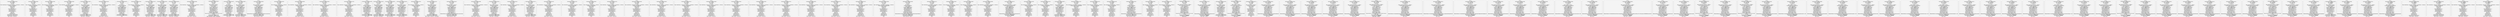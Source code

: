 digraph output {
  node[shape = Mrecord];
  # rankdir=LR;
  Node1 [label="{Pid: 872|VADNodeAddress: 0xfffffa800294c660|Start:       0x7ffe0000|End:       0x7ffeffff|Tag: Vadl|Flags: CommitCharge: 2251799813685247, NoChange: 1, PrivateMemory: 1, Protection: 1|Protection: PAGE_READONLY|VadType: VadNone|ControlArea:              0x0|Segment:              0x0|NumberOfSectionReferences: -1|NumberOfPfnReferences: -1|NumberOfMappedViews: -1|NumberOfUserReferences: -1|Control Flags: |FileObject:              0x0|FileNameWithDevice: |FirstPrototypePte: 0x65006c00690046|LastContiguousPte: 0x6f004e005c0073|Flags2: LongVad: 1, OneSecured: 1}"];
  Node2 [label="{Pid: 872|VADNodeAddress: 0xfffffa8004faad90|Start:        0x1ce0000|End:        0x1d5ffff|Tag: VadS|Flags: CommitCharge: 2, PrivateMemory: 1, Protection: 4|Protection: PAGE_READWRITE|VadType: VadNone|ControlArea:              0x0|Segment:              0x0|NumberOfSectionReferences: -1|NumberOfPfnReferences: -1|NumberOfMappedViews: -1|NumberOfUserReferences: -1|Control Flags: |FileObject:              0x0|FileNameWithDevice: |FirstPrototypePte:              0x0|LastContiguousPte:              0x0|Flags2: }"];
  Node3 [label="{Pid: 872|VADNodeAddress: 0xfffffa8001b6c900|Start:         0x350000|End:         0x44ffff|Tag: VadS|Flags: CommitCharge: 256, PrivateMemory: 1, Protection: 4|Protection: PAGE_READWRITE|VadType: VadNone|ControlArea:              0x0|Segment:              0x0|NumberOfSectionReferences: -1|NumberOfPfnReferences: -1|NumberOfMappedViews: -1|NumberOfUserReferences: -1|Control Flags: |FileObject:              0x0|FileNameWithDevice: |FirstPrototypePte:              0x0|LastContiguousPte:              0x0|Flags2: }"];
  Node4 [label="{Pid: 872|VADNodeAddress: 0xfffffa80029495b0|Start:         0x150000|End:         0x150fff|Tag: VadS|Flags: CommitCharge: 1, MemCommit: 1, PrivateMemory: 1, Protection: 4|Protection: PAGE_READWRITE|VadType: VadNone|ControlArea:              0x0|Segment:              0x0|NumberOfSectionReferences: -1|NumberOfPfnReferences: -1|NumberOfMappedViews: -1|NumberOfUserReferences: -1|Control Flags: |FileObject:              0x0|FileNameWithDevice: |FirstPrototypePte:              0x0|LastContiguousPte:              0x0|Flags2: }"];
  Node5 [label="{Pid: 872|VADNodeAddress: 0xfffffa80041b56c0|Start:         0x130000|End:         0x133fff|Tag: Vad |Flags: NoChange: 1, Protection: 1|Protection: PAGE_READONLY|VadType: VadNone|ControlArea: 0xfffffa8004ce1250|Segment: 0xfffff8a00107b220|NumberOfSectionReferences: 1|NumberOfPfnReferences: 0|NumberOfMappedViews: 6|NumberOfUserReferences: 7|Control Flags: Commit: 1|FileObject:              0x0|FileNameWithDevice: |FirstPrototypePte: 0xfffff8a00107b268|LastContiguousPte: 0xfffff8a00107b280|Flags2: Inherit: 1, SecNoChange: 1}"];
  Node6 [label="{Pid: 872|VADNodeAddress: 0xfffffa800294a460|Start:          0x20000|End:          0x20fff|Tag: Vadm|Flags: CommitCharge: 1, MemCommit: 1, NoChange: 1, PrivateMemory: 1, Protection: 4|Protection: PAGE_READWRITE|VadType: VadNone|ControlArea:              0x0|Segment:              0x0|NumberOfSectionReferences: -1|NumberOfPfnReferences: -1|NumberOfMappedViews: -1|NumberOfUserReferences: -1|Control Flags: |FileObject:              0x0|FileNameWithDevice: |FirstPrototypePte:              0x0|LastContiguousPte:              0x0|Flags2: LongVad: 1, OneSecured: 1}"];
  Node7 [label="{Pid: 872|VADNodeAddress: 0xfffffa8004eee490|Start:          0x10000|End:          0x1ffff|Tag: Vad |Flags: Protection: 4|Protection: PAGE_READWRITE|VadType: VadNone|ControlArea: 0xfffffa800294c7b0|Segment: 0xfffff8a0023d2bd0|NumberOfSectionReferences: 1|NumberOfPfnReferences: 0|NumberOfMappedViews: 2|NumberOfUserReferences: 3|Control Flags: Commit: 1|FileObject:              0x0|FileNameWithDevice: |FirstPrototypePte: 0xfffff8a0023d2c18|LastContiguousPte: 0xfffff8a0023d2c90|Flags2: }"];
  Node8 [label="{Pid: 872|VADNodeAddress: 0xfffffa8004c45560|Start:          0x30000|End:         0x12ffff|Tag: VadS|Flags: CommitCharge: 15, PrivateMemory: 1, Protection: 4|Protection: PAGE_READWRITE|VadType: VadNone|ControlArea:              0x0|Segment:              0x0|NumberOfSectionReferences: -1|NumberOfPfnReferences: -1|NumberOfMappedViews: -1|NumberOfUserReferences: -1|Control Flags: |FileObject:              0x0|FileNameWithDevice: |FirstPrototypePte:              0x0|LastContiguousPte:              0x0|Flags2: }"];
  Node9 [label="{Pid: 872|VADNodeAddress: 0xfffffa8001bca7b0|Start:         0x140000|End:         0x142fff|Tag: Vad |Flags: NoChange: 1, Protection: 1|Protection: PAGE_READONLY|VadType: VadNone|ControlArea: 0xfffffa8004daaa30|Segment: 0xfffff8a0012f0840|NumberOfSectionReferences: 1|NumberOfPfnReferences: 0|NumberOfMappedViews: 1|NumberOfUserReferences: 2|Control Flags: Commit: 1|FileObject:              0x0|FileNameWithDevice: |FirstPrototypePte: 0xfffff8a0012f0888|LastContiguousPte: 0xfffff8a0012f0898|Flags2: Inherit: 1, SecNoChange: 1}"];
  Node10 [label="{Pid: 872|VADNodeAddress: 0xfffffa80043f40e0|Start:         0x220000|End:         0x221fff|Tag: Vad |Flags: NoChange: 1, Protection: 4|Protection: PAGE_READWRITE|VadType: VadNone|ControlArea: 0xfffffa800418bcb0|Segment: 0xfffff8a0002c8820|NumberOfSectionReferences: 1|NumberOfPfnReferences: 0|NumberOfMappedViews: 36|NumberOfUserReferences: 37|Control Flags: Commit: 1|FileObject:              0x0|FileNameWithDevice: |FirstPrototypePte: 0xfffff8a0002c8868|LastContiguousPte: 0xfffff8a0002c8870|Flags2: Inherit: 1, SecNoChange: 1}"];
  Node11 [label="{Pid: 872|VADNodeAddress: 0xfffffa80045609b0|Start:         0x1f0000|End:         0x1f1fff|Tag: Vad |Flags: NoChange: 1, Protection: 1|Protection: PAGE_READONLY|VadType: VadNone|ControlArea: 0xfffffa800432f9a0|Segment: 0xfffff8a000c1a870|NumberOfSectionReferences: 1|NumberOfPfnReferences: 0|NumberOfMappedViews: 7|NumberOfUserReferences: 8|Control Flags: Commit: 1|FileObject:              0x0|FileNameWithDevice: |FirstPrototypePte: 0xfffff8a000c1a8b8|LastContiguousPte: 0xfffff8a000c1a8c0|Flags2: Inherit: 1, SecNoChange: 1}"];
  Node12 [label="{Pid: 872|VADNodeAddress: 0xfffffa8002939a90|Start:         0x1d0000|End:         0x1d0fff|Tag: Vadm|Flags: CommitCharge: 1, MemCommit: 1, NoChange: 1, PrivateMemory: 1, Protection: 4|Protection: PAGE_READWRITE|VadType: VadNone|ControlArea:              0x0|Segment:              0x0|NumberOfSectionReferences: -1|NumberOfPfnReferences: -1|NumberOfMappedViews: -1|NumberOfUserReferences: -1|Control Flags: |FileObject:              0x0|FileNameWithDevice: |FirstPrototypePte:              0x0|LastContiguousPte:              0x0|Flags2: LongVad: 1, OneSecured: 1}"];
  Node13 [label="{Pid: 872|VADNodeAddress: 0xfffffa800294aa40|Start:         0x160000|End:         0x1c6fff|Tag: Vad |Flags: NoChange: 1, Protection: 1|Protection: PAGE_READONLY|VadType: VadNone|ControlArea: 0xfffffa80029c73d0|Segment: 0xfffff8a00936e150|NumberOfSectionReferences: 1|NumberOfPfnReferences: 103|NumberOfMappedViews: 40|NumberOfUserReferences: 41|Control Flags: File: 1, WasPurged: 1|FileObject: 0xfffffa8004189d60|FileNameWithDevice: \Device\HarddiskVolume2\Windows\System32\locale.nls|FirstPrototypePte: 0xfffff8a0007c4920|LastContiguousPte: 0xfffff8a0007c4c50|Flags2: CopyOnWrite: 1, Inherit: 1, SecNoChange: 1}"];
  Node14 [label="{Pid: 872|VADNodeAddress: 0xfffffa8004560a40|Start:         0x1e0000|End:         0x1e0fff|Tag: Vad |Flags: Protection: 4|Protection: PAGE_READWRITE|VadType: VadNone|ControlArea: 0xfffffa8004cfa2a0|Segment: 0xfffff8a00115a860|NumberOfSectionReferences: 1|NumberOfPfnReferences: 0|NumberOfMappedViews: 13|NumberOfUserReferences: 14|Control Flags: Commit: 1|FileObject:              0x0|FileNameWithDevice: |FirstPrototypePte: 0xfffff8a00115a8a8|LastContiguousPte: 0xfffff8a00115a8a8|Flags2: Inherit: 1}"];
  Node15 [label="{Pid: 872|VADNodeAddress: 0xfffffa8004efab60|Start:         0x210000|End:         0x216fff|Tag: Vad |Flags: NoChange: 1, Protection: 1|Protection: PAGE_READONLY|VadType: VadNone|ControlArea: 0xfffffa80029c7f40|Segment: 0xfffff8a00041e820|NumberOfSectionReferences: 1|NumberOfPfnReferences: 0|NumberOfMappedViews: 36|NumberOfUserReferences: 37|Control Flags: Commit: 1|FileObject:              0x0|FileNameWithDevice: |FirstPrototypePte: 0xfffff8a00041e868|LastContiguousPte: 0xfffff8a00041e898|Flags2: Inherit: 1, SecNoChange: 1}"];
  Node16 [label="{Pid: 872|VADNodeAddress: 0xfffffa8004b3f280|Start:         0x200000|End:         0x209fff|Tag: Vad |Flags: CommitCharge: 10, Protection: 5|Protection: PAGE_WRITECOPY|VadType: VadNone|ControlArea: 0xfffffa8004fbd2c0|Segment: 0xfffff8a001996e70|NumberOfSectionReferences: 0|NumberOfPfnReferences: 10|NumberOfMappedViews: 9|NumberOfUserReferences: 9|Control Flags: File: 1|FileObject: 0xfffffa8004fbc3f0|FileNameWithDevice: \Device\HarddiskVolume2\Windows\System32\en-US\crypt32.dll.mui|FirstPrototypePte: 0xfffff8a001a5b9a0|LastContiguousPte: 0xfffff8a001a5b9e8|Flags2: CopyOnWrite: 1, Inherit: 1}"];
  Node17 [label="{Pid: 872|VADNodeAddress: 0xfffffa80029352f0|Start:         0x260000|End:         0x26ffff|Tag: VadS|Flags: CommitCharge: 16, PrivateMemory: 1, Protection: 4|Protection: PAGE_READWRITE|VadType: VadNone|ControlArea:              0x0|Segment:              0x0|NumberOfSectionReferences: -1|NumberOfPfnReferences: -1|NumberOfMappedViews: -1|NumberOfUserReferences: -1|Control Flags: |FileObject:              0x0|FileNameWithDevice: |FirstPrototypePte:              0x0|LastContiguousPte:              0x0|Flags2: }"];
  Node18 [label="{Pid: 872|VADNodeAddress: 0xfffffa8004efb330|Start:         0x240000|End:         0x240fff|Tag: Vadm|Flags: CommitCharge: 1, MemCommit: 1, NoChange: 1, PrivateMemory: 1, Protection: 4|Protection: PAGE_READWRITE|VadType: VadNone|ControlArea:              0x0|Segment:              0x0|NumberOfSectionReferences: -1|NumberOfPfnReferences: -1|NumberOfMappedViews: -1|NumberOfUserReferences: -1|Control Flags: |FileObject:              0x0|FileNameWithDevice: |FirstPrototypePte:              0x0|LastContiguousPte:              0x0|Flags2: LongVad: 1, OneSecured: 1}"];
  Node19 [label="{Pid: 872|VADNodeAddress: 0xfffffa8002948f70|Start:         0x230000|End:         0x237fff|Tag: Vadm|Flags: CommitCharge: 8, MemCommit: 1, NoChange: 1, PrivateMemory: 1, Protection: 4|Protection: PAGE_READWRITE|VadType: VadNone|ControlArea:              0x0|Segment:              0x0|NumberOfSectionReferences: -1|NumberOfPfnReferences: -1|NumberOfMappedViews: -1|NumberOfUserReferences: -1|Control Flags: |FileObject:              0x0|FileNameWithDevice: |FirstPrototypePte:              0x0|LastContiguousPte:              0x0|Flags2: LongVad: 1, OneSecured: 1}"];
  Node20 [label="{Pid: 872|VADNodeAddress: 0xfffffa8004219250|Start:         0x250000|End:         0x257fff|Tag: Vadm|Flags: CommitCharge: 8, MemCommit: 1, NoChange: 1, PrivateMemory: 1, Protection: 4|Protection: PAGE_READWRITE|VadType: VadNone|ControlArea:              0x0|Segment:              0x0|NumberOfSectionReferences: -1|NumberOfPfnReferences: -1|NumberOfMappedViews: -1|NumberOfUserReferences: -1|Control Flags: |FileObject:              0x0|FileNameWithDevice: |FirstPrototypePte:              0x0|LastContiguousPte:              0x0|Flags2: LongVad: 1, OneSecured: 1}"];
  Node21 [label="{Pid: 872|VADNodeAddress: 0xfffffa800505a0f0|Start:         0x270000|End:         0x34efff|Tag: Vad |Flags: Protection: 1|Protection: PAGE_READONLY|VadType: VadNone|ControlArea: 0xfffffa80048c9800|Segment: 0xfffff8a000f4d8c0|NumberOfSectionReferences: 1|NumberOfPfnReferences: 0|NumberOfMappedViews: 11|NumberOfUserReferences: 12|Control Flags: Commit: 1|FileObject:              0x0|FileNameWithDevice: |FirstPrototypePte: 0xfffff8a000f4d908|LastContiguousPte: 0xfffff8a000f4dff8|Flags2: Inherit: 1}"];
  Node22 [label="{Pid: 872|VADNodeAddress: 0xfffffa8001ba6510|Start:        0x1ca0000|End:        0x1ca0fff|Tag: Vad |Flags: NoChange: 1, Protection: 1|Protection: PAGE_READONLY|VadType: VadNone|ControlArea: 0xfffffa80043ff910|Segment: 0xfffff8a0026eafb0|NumberOfSectionReferences: 1|NumberOfPfnReferences: 0|NumberOfMappedViews: 1|NumberOfUserReferences: 2|Control Flags: Commit: 1|FileObject:              0x0|FileNameWithDevice: |FirstPrototypePte: 0xfffff8a0026eaff8|LastContiguousPte: 0xfffff8a0026eaff8|Flags2: Inherit: 1, SecNoChange: 1}"];
  Node23 [label="{Pid: 872|VADNodeAddress: 0xfffffa8004efba20|Start:         0x870000|End:        0x1c6ffff|Tag: Vad |Flags: NoChange: 1, Protection: 1|Protection: PAGE_READONLY|VadType: VadNone|ControlArea: 0xfffffa80043e1310|Segment: 0xfffff8a000ad2000|NumberOfSectionReferences: 1|NumberOfPfnReferences: 0|NumberOfMappedViews: 16|NumberOfUserReferences: 17|Control Flags: Reserve: 1|FileObject:              0x0|FileNameWithDevice: |FirstPrototypePte: 0xfffff8a000ad2048|LastContiguousPte: 0xfffff8a000adc040|Flags2: SecNoChange: 1}"];
  Node24 [label="{Pid: 872|VADNodeAddress: 0xfffffa800292a660|Start:         0x550000|End:         0x6d7fff|Tag: Vad |Flags: NoChange: 1, Protection: 1|Protection: PAGE_READONLY|VadType: VadNone|ControlArea: 0xfffffa80043ea850|Segment: 0xfffff8a0093e9010|NumberOfSectionReferences: 1|NumberOfPfnReferences: 0|NumberOfMappedViews: 16|NumberOfUserReferences: 17|Control Flags: Reserve: 1|FileObject:              0x0|FileNameWithDevice: |FirstPrototypePte: 0xfffff8a0093e9058|LastContiguousPte: 0xfffff8a0093e9c90|Flags2: SecNoChange: 1}"];
  Node25 [label="{Pid: 872|VADNodeAddress: 0xfffffa8001bad1e0|Start:         0x450000|End:         0x54ffff|Tag: VadS|Flags: CommitCharge: 17, PrivateMemory: 1, Protection: 4|Protection: PAGE_READWRITE|VadType: VadNone|ControlArea:              0x0|Segment:              0x0|NumberOfSectionReferences: -1|NumberOfPfnReferences: -1|NumberOfMappedViews: -1|NumberOfUserReferences: -1|Control Flags: |FileObject:              0x0|FileNameWithDevice: |FirstPrototypePte:              0x0|LastContiguousPte:              0x0|Flags2: }"];
  Node26 [label="{Pid: 872|VADNodeAddress: 0xfffffa8004ce2b10|Start:         0x6e0000|End:         0x860fff|Tag: Vadm|Flags: NoChange: 1, Protection: 1|Protection: PAGE_READONLY|VadType: VadNone|ControlArea: 0xfffffa80044047c0|Segment: 0xfffff8a0093e8010|NumberOfSectionReferences: 1|NumberOfPfnReferences: 0|NumberOfMappedViews: 16|NumberOfUserReferences: 17|Control Flags: Commit: 1|FileObject:              0x0|FileNameWithDevice: |FirstPrototypePte: 0xfffff8a0093e8058|LastContiguousPte: 0xfffff8a0093e8c58|Flags2: LongVad: 1, OneSecured: 1, SecNoChange: 1}"];
  Node27 [label="{Pid: 872|VADNodeAddress: 0xfffffa8004e35870|Start:        0x1c80000|End:        0x1c84fff|Tag: Vad |Flags: CommitCharge: 5, Protection: 5|Protection: PAGE_WRITECOPY|VadType: VadNone|ControlArea: 0xfffffa80029c80d0|Segment: 0xfffff8a000ac2510|NumberOfSectionReferences: 0|NumberOfPfnReferences: 5|NumberOfMappedViews: 8|NumberOfUserReferences: 8|Control Flags: File: 1|FileObject: 0xfffffa8004496a10|FileNameWithDevice: \Device\HarddiskVolume2\Windows\System32\en-US\user32.dll.mui|FirstPrototypePte: 0xfffff8a0003ff830|LastContiguousPte: 0xfffff8a0003ff850|Flags2: CopyOnWrite: 1, Inherit: 1}"];
  Node28 [label="{Pid: 872|VADNodeAddress: 0xfffffa8004efadf0|Start:        0x1c70000|End:        0x1c77fff|Tag: Vadm|Flags: CommitCharge: 8, MemCommit: 1, NoChange: 1, PrivateMemory: 1, Protection: 4|Protection: PAGE_READWRITE|VadType: VadNone|ControlArea:              0x0|Segment:              0x0|NumberOfSectionReferences: -1|NumberOfPfnReferences: -1|NumberOfMappedViews: -1|NumberOfUserReferences: -1|Control Flags: |FileObject:              0x0|FileNameWithDevice: |FirstPrototypePte:              0x0|LastContiguousPte:              0x0|Flags2: LongVad: 1, OneSecured: 1}"];
  Node29 [label="{Pid: 872|VADNodeAddress: 0xfffffa8004c634a0|Start:        0x1c90000|End:        0x1c90fff|Tag: Vad |Flags: NoChange: 1, Protection: 1|Protection: PAGE_READONLY|VadType: VadNone|ControlArea: 0xfffffa8004b29420|Segment: 0xfffff8a0026c6820|NumberOfSectionReferences: 1|NumberOfPfnReferences: 0|NumberOfMappedViews: 1|NumberOfUserReferences: 2|Control Flags: Commit: 1|FileObject:              0x0|FileNameWithDevice: |FirstPrototypePte: 0xfffff8a0026c6868|LastContiguousPte: 0xfffff8a0026c6868|Flags2: Inherit: 1, SecNoChange: 1}"];
  Node30 [label="{Pid: 872|VADNodeAddress: 0xfffffa800294c430|Start:        0x1cc0000|End:        0x1cc0fff|Tag: Vadm|Flags: CommitCharge: 1, MemCommit: 1, NoChange: 1, PrivateMemory: 1, Protection: 4|Protection: PAGE_READWRITE|VadType: VadNone|ControlArea:              0x0|Segment:              0x0|NumberOfSectionReferences: -1|NumberOfPfnReferences: -1|NumberOfMappedViews: -1|NumberOfUserReferences: -1|Control Flags: |FileObject:              0x0|FileNameWithDevice: |FirstPrototypePte:              0x0|LastContiguousPte:              0x0|Flags2: LongVad: 1, OneSecured: 1}"];
  Node31 [label="{Pid: 872|VADNodeAddress: 0xfffffa800487cee0|Start:        0x1cb0000|End:        0x1cb0fff|Tag: Vad |Flags: NoChange: 1, Protection: 1|Protection: PAGE_READONLY|VadType: VadNone|ControlArea: 0xfffffa8004e28df0|Segment: 0xfffff8a001e26910|NumberOfSectionReferences: 1|NumberOfPfnReferences: 0|NumberOfMappedViews: 1|NumberOfUserReferences: 2|Control Flags: Commit: 1|FileObject:              0x0|FileNameWithDevice: |FirstPrototypePte: 0xfffff8a001e26958|LastContiguousPte: 0xfffff8a001e26958|Flags2: Inherit: 1, SecNoChange: 1}"];
  Node32 [label="{Pid: 872|VADNodeAddress: 0xfffffa800294c4d0|Start:        0x1cd0000|End:        0x1cdbfff|Tag: Vadm|Flags: CommitCharge: 12, MemCommit: 1, NoChange: 1, PrivateMemory: 1, Protection: 4|Protection: PAGE_READWRITE|VadType: VadNone|ControlArea:              0x0|Segment:              0x0|NumberOfSectionReferences: -1|NumberOfPfnReferences: -1|NumberOfMappedViews: -1|NumberOfUserReferences: -1|Control Flags: |FileObject:              0x0|FileNameWithDevice: |FirstPrototypePte:              0x0|LastContiguousPte:              0x0|Flags2: LongVad: 1, OneSecured: 1}"];
  Node33 [label="{Pid: 872|VADNodeAddress: 0xfffffa8004a7ccb0|Start:        0x27f0000|End:        0x2994fff|Tag: VadS|Flags: CommitCharge: 421, MemCommit: 1, PrivateMemory: 1, Protection: 4|Protection: PAGE_READWRITE|VadType: VadNone|ControlArea:              0x0|Segment:              0x0|NumberOfSectionReferences: -1|NumberOfPfnReferences: -1|NumberOfMappedViews: -1|NumberOfUserReferences: -1|Control Flags: |FileObject:              0x0|FileNameWithDevice: |FirstPrototypePte:              0x0|LastContiguousPte:              0x0|Flags2: }"];
  Node34 [label="{Pid: 872|VADNodeAddress: 0xfffffa8004639ec0|Start:        0x1e40000|End:        0x1ebffff|Tag: VadS|Flags: CommitCharge: 27, PrivateMemory: 1, Protection: 4|Protection: PAGE_READWRITE|VadType: VadNone|ControlArea:              0x0|Segment:              0x0|NumberOfSectionReferences: -1|NumberOfPfnReferences: -1|NumberOfMappedViews: -1|NumberOfUserReferences: -1|Control Flags: |FileObject:              0x0|FileNameWithDevice: |FirstPrototypePte:              0x0|LastContiguousPte:              0x0|Flags2: }"];
  Node35 [label="{Pid: 872|VADNodeAddress: 0xfffffa8004531cb0|Start:        0x1dc0000|End:        0x1dc0fff|Tag: Vadm|Flags: CommitCharge: 1, MemCommit: 1, NoChange: 1, PrivateMemory: 1, Protection: 4|Protection: PAGE_READWRITE|VadType: VadNone|ControlArea:              0x0|Segment:              0x0|NumberOfSectionReferences: -1|NumberOfPfnReferences: -1|NumberOfMappedViews: -1|NumberOfUserReferences: -1|Control Flags: |FileObject:              0x0|FileNameWithDevice: |FirstPrototypePte:              0x0|LastContiguousPte:              0x0|Flags2: LongVad: 1, OneSecured: 1}"];
  Node36 [label="{Pid: 872|VADNodeAddress: 0xfffffa8002948a20|Start:        0x1d90000|End:        0x1d9bfff|Tag: Vadm|Flags: CommitCharge: 12, MemCommit: 1, NoChange: 1, PrivateMemory: 1, Protection: 4|Protection: PAGE_READWRITE|VadType: VadNone|ControlArea:              0x0|Segment:              0x0|NumberOfSectionReferences: -1|NumberOfPfnReferences: -1|NumberOfMappedViews: -1|NumberOfUserReferences: -1|Control Flags: |FileObject:              0x0|FileNameWithDevice: |FirstPrototypePte:              0x0|LastContiguousPte:              0x0|Flags2: LongVad: 1, OneSecured: 1}"];
  Node37 [label="{Pid: 872|VADNodeAddress: 0xfffffa80029488e0|Start:        0x1d70000|End:        0x1d70fff|Tag: Vadm|Flags: CommitCharge: 1, MemCommit: 1, NoChange: 1, PrivateMemory: 1, Protection: 4|Protection: PAGE_READWRITE|VadType: VadNone|ControlArea:              0x0|Segment:              0x0|NumberOfSectionReferences: -1|NumberOfPfnReferences: -1|NumberOfMappedViews: -1|NumberOfUserReferences: -1|Control Flags: |FileObject:              0x0|FileNameWithDevice: |FirstPrototypePte:              0x0|LastContiguousPte:              0x0|Flags2: LongVad: 1, OneSecured: 1}"];
  Node38 [label="{Pid: 872|VADNodeAddress: 0xfffffa800294c010|Start:        0x1d60000|End:        0x1d6bfff|Tag: Vadm|Flags: CommitCharge: 12, MemCommit: 1, NoChange: 1, PrivateMemory: 1, Protection: 4|Protection: PAGE_READWRITE|VadType: VadNone|ControlArea:              0x0|Segment:              0x0|NumberOfSectionReferences: -1|NumberOfPfnReferences: -1|NumberOfMappedViews: -1|NumberOfUserReferences: -1|Control Flags: |FileObject:              0x0|FileNameWithDevice: |FirstPrototypePte:              0x0|LastContiguousPte:              0x0|Flags2: LongVad: 1, OneSecured: 1}"];
  Node39 [label="{Pid: 872|VADNodeAddress: 0xfffffa8002948980|Start:        0x1d80000|End:        0x1d8bfff|Tag: Vadm|Flags: CommitCharge: 12, MemCommit: 1, NoChange: 1, PrivateMemory: 1, Protection: 4|Protection: PAGE_READWRITE|VadType: VadNone|ControlArea:              0x0|Segment:              0x0|NumberOfSectionReferences: -1|NumberOfPfnReferences: -1|NumberOfMappedViews: -1|NumberOfUserReferences: -1|Control Flags: |FileObject:              0x0|FileNameWithDevice: |FirstPrototypePte:              0x0|LastContiguousPte:              0x0|Flags2: LongVad: 1, OneSecured: 1}"];
  Node40 [label="{Pid: 872|VADNodeAddress: 0xfffffa8002948ac0|Start:        0x1da0000|End:        0x1dabfff|Tag: Vadm|Flags: CommitCharge: 12, MemCommit: 1, NoChange: 1, PrivateMemory: 1, Protection: 4|Protection: PAGE_READWRITE|VadType: VadNone|ControlArea:              0x0|Segment:              0x0|NumberOfSectionReferences: -1|NumberOfPfnReferences: -1|NumberOfMappedViews: -1|NumberOfUserReferences: -1|Control Flags: |FileObject:              0x0|FileNameWithDevice: |FirstPrototypePte:              0x0|LastContiguousPte:              0x0|Flags2: LongVad: 1, OneSecured: 1}"];
  Node41 [label="{Pid: 872|VADNodeAddress: 0xfffffa800294c0f0|Start:        0x1db0000|End:        0x1dbbfff|Tag: Vadm|Flags: CommitCharge: 12, MemCommit: 1, NoChange: 1, PrivateMemory: 1, Protection: 4|Protection: PAGE_READWRITE|VadType: VadNone|ControlArea:              0x0|Segment:              0x0|NumberOfSectionReferences: -1|NumberOfPfnReferences: -1|NumberOfMappedViews: -1|NumberOfUserReferences: -1|Control Flags: |FileObject:              0x0|FileNameWithDevice: |FirstPrototypePte:              0x0|LastContiguousPte:              0x0|Flags2: LongVad: 1, OneSecured: 1}"];
  Node42 [label="{Pid: 872|VADNodeAddress: 0xfffffa800281eb10|Start:        0x1de0000|End:        0x1de9fff|Tag: Vadm|Flags: CommitCharge: 10, MemCommit: 1, NoChange: 1, PrivateMemory: 1, Protection: 4|Protection: PAGE_READWRITE|VadType: VadNone|ControlArea:              0x0|Segment:              0x0|NumberOfSectionReferences: -1|NumberOfPfnReferences: -1|NumberOfMappedViews: -1|NumberOfUserReferences: -1|Control Flags: |FileObject:              0x0|FileNameWithDevice: |FirstPrototypePte:              0x0|LastContiguousPte:              0x0|Flags2: LongVad: 1, OneSecured: 1}"];
  Node43 [label="{Pid: 872|VADNodeAddress: 0xfffffa8004df57f0|Start:        0x1dd0000|End:        0x1ddbfff|Tag: Vadm|Flags: CommitCharge: 12, MemCommit: 1, NoChange: 1, PrivateMemory: 1, Protection: 4|Protection: PAGE_READWRITE|VadType: VadNone|ControlArea:              0x0|Segment:              0x0|NumberOfSectionReferences: -1|NumberOfPfnReferences: -1|NumberOfMappedViews: -1|NumberOfUserReferences: -1|Control Flags: |FileObject:              0x0|FileNameWithDevice: |FirstPrototypePte:              0x0|LastContiguousPte:              0x0|Flags2: LongVad: 1, OneSecured: 1}"];
  Node44 [label="{Pid: 872|VADNodeAddress: 0xfffffa8004d42740|Start:        0x1e10000|End:        0x1e10fff|Tag: Vadm|Flags: CommitCharge: 1, MemCommit: 1, NoChange: 1, PrivateMemory: 1, Protection: 4|Protection: PAGE_READWRITE|VadType: VadNone|ControlArea:              0x0|Segment:              0x0|NumberOfSectionReferences: -1|NumberOfPfnReferences: -1|NumberOfMappedViews: -1|NumberOfUserReferences: -1|Control Flags: |FileObject:              0x0|FileNameWithDevice: |FirstPrototypePte:              0x0|LastContiguousPte:              0x0|Flags2: LongVad: 1, OneSecured: 1}"];
  Node45 [label="{Pid: 872|VADNodeAddress: 0xfffffa80042457f0|Start:        0x1df0000|End:        0x1dfbfff|Tag: Vadm|Flags: CommitCharge: 12, MemCommit: 1, NoChange: 1, PrivateMemory: 1, Protection: 4|Protection: PAGE_READWRITE|VadType: VadNone|ControlArea:              0x0|Segment:              0x0|NumberOfSectionReferences: -1|NumberOfPfnReferences: -1|NumberOfMappedViews: -1|NumberOfUserReferences: -1|Control Flags: |FileObject:              0x0|FileNameWithDevice: |FirstPrototypePte:              0x0|LastContiguousPte:              0x0|Flags2: LongVad: 1, OneSecured: 1}"];
  Node46 [label="{Pid: 872|VADNodeAddress: 0xfffffa80027f8df0|Start:        0x1e20000|End:        0x1e30fff|Tag: VadS|Flags: CommitCharge: 17, MemCommit: 1, PrivateMemory: 1, Protection: 6|Protection: PAGE_EXECUTE_READWRITE|VadType: VadNone|ControlArea:              0x0|Segment:              0x0|NumberOfSectionReferences: -1|NumberOfPfnReferences: -1|NumberOfMappedViews: -1|NumberOfUserReferences: -1|Control Flags: |FileObject:              0x0|FileNameWithDevice: |FirstPrototypePte:              0x0|LastContiguousPte:              0x0|Flags2: }"];
  Node47 [label="{Pid: 872|VADNodeAddress: 0xfffffa8004560ad0|Start:        0x2070000|End:        0x233efff|Tag: Vad |Flags: Protection: 1|Protection: PAGE_READONLY|VadType: VadNone|ControlArea: 0xfffffa80044b6010|Segment: 0xfffff8a000aeb0a0|NumberOfSectionReferences: 0|NumberOfPfnReferences: 719|NumberOfMappedViews: 38|NumberOfUserReferences: 38|Control Flags: File: 1, WasPurged: 1|FileObject: 0xfffffa8004438850|FileNameWithDevice: \Device\HarddiskVolume2\Windows\Globalization\Sorting\SortDefault.nls|FirstPrototypePte: 0xfffff8a000aee000|LastContiguousPte: 0xfffff8a000aef670|Flags2: CopyOnWrite: 1, Inherit: 1}"];
  Node48 [label="{Pid: 872|VADNodeAddress: 0xfffffa8004c45110|Start:        0x1ec0000|End:        0x2064fff|Tag: VadS|Flags: CommitCharge: 421, MemCommit: 1, PrivateMemory: 1, Protection: 4|Protection: PAGE_READWRITE|VadType: VadNone|ControlArea:              0x0|Segment:              0x0|NumberOfSectionReferences: -1|NumberOfPfnReferences: -1|NumberOfMappedViews: -1|NumberOfUserReferences: -1|Control Flags: |FileObject:              0x0|FileNameWithDevice: |FirstPrototypePte:              0x0|LastContiguousPte:              0x0|Flags2: }"];
  Node49 [label="{Pid: 872|VADNodeAddress: 0xfffffa8004554890|Start:        0x2440000|End:        0x263ffff|Tag: VadS|Flags: CommitCharge: 512, PrivateMemory: 1, Protection: 4|Protection: PAGE_READWRITE|VadType: VadNone|ControlArea:              0x0|Segment:              0x0|NumberOfSectionReferences: -1|NumberOfPfnReferences: -1|NumberOfMappedViews: -1|NumberOfUserReferences: -1|Control Flags: |FileObject:              0x0|FileNameWithDevice: |FirstPrototypePte:              0x0|LastContiguousPte:              0x0|Flags2: }"];
  Node50 [label="{Pid: 872|VADNodeAddress: 0xfffffa8004dcf6b0|Start:        0x2340000|End:        0x243ffff|Tag: VadS|Flags: CommitCharge: 256, PrivateMemory: 1, Protection: 4|Protection: PAGE_READWRITE|VadType: VadNone|ControlArea:              0x0|Segment:              0x0|NumberOfSectionReferences: -1|NumberOfPfnReferences: -1|NumberOfMappedViews: -1|NumberOfUserReferences: -1|Control Flags: |FileObject:              0x0|FileNameWithDevice: |FirstPrototypePte:              0x0|LastContiguousPte:              0x0|Flags2: }"];
  Node51 [label="{Pid: 872|VADNodeAddress: 0xfffffa80029599b0|Start:        0x2640000|End:        0x27e4fff|Tag: VadS|Flags: CommitCharge: 421, MemCommit: 1, PrivateMemory: 1, Protection: 4|Protection: PAGE_READWRITE|VadType: VadNone|ControlArea:              0x0|Segment:              0x0|NumberOfSectionReferences: -1|NumberOfPfnReferences: -1|NumberOfMappedViews: -1|NumberOfUserReferences: -1|Control Flags: |FileObject:              0x0|FileNameWithDevice: |FirstPrototypePte:              0x0|LastContiguousPte:              0x0|Flags2: }"];
  Node52 [label="{Pid: 872|VADNodeAddress: 0xfffffa80048f17d0|Start:       0x770d0000|End:       0x771eefff|Tag: Vad |Flags: CommitCharge: 4, Protection: 7, VadType: 2|Protection: PAGE_EXECUTE_WRITECOPY|VadType: VadImageMap|ControlArea: 0xfffffa8004150290|Segment: 0xfffff8a004980010|NumberOfSectionReferences: 1|NumberOfPfnReferences: 287|NumberOfMappedViews: 35|NumberOfUserReferences: 36|Control Flags: File: 1, Image: 1|FileObject: 0xfffffa8004176070|FileNameWithDevice: \Device\HarddiskVolume2\Windows\System32\kernel32.dll|FirstPrototypePte: 0xfffff8a004980058|LastContiguousPte: 0xfffffffffffffffc|Flags2: Inherit: 1}"];
  Node53 [label="{Pid: 872|VADNodeAddress: 0xfffffa80041d6940|Start:        0x31e0000|End:        0x325ffff|Tag: VadS|Flags: CommitCharge: 40, PrivateMemory: 1, Protection: 4|Protection: PAGE_READWRITE|VadType: VadNone|ControlArea:              0x0|Segment:              0x0|NumberOfSectionReferences: -1|NumberOfPfnReferences: -1|NumberOfMappedViews: -1|NumberOfUserReferences: -1|Control Flags: |FileObject:              0x0|FileNameWithDevice: |FirstPrototypePte:              0x0|LastContiguousPte:              0x0|Flags2: }"];
  Node54 [label="{Pid: 872|VADNodeAddress: 0xfffffa800440c2e0|Start:        0x2e10000|End:        0x2f0ffff|Tag: VadS|Flags: CommitCharge: 1, PrivateMemory: 1, Protection: 4|Protection: PAGE_READWRITE|VadType: VadNone|ControlArea:              0x0|Segment:              0x0|NumberOfSectionReferences: -1|NumberOfPfnReferences: -1|NumberOfMappedViews: -1|NumberOfUserReferences: -1|Control Flags: |FileObject:              0x0|FileNameWithDevice: |FirstPrototypePte:              0x0|LastContiguousPte:              0x0|Flags2: }"];
  Node55 [label="{Pid: 872|VADNodeAddress: 0xfffffa80043f4f00|Start:        0x29a0000|End:        0x2d0bfff|Tag: Vad |Flags: NoChange: 1, Protection: 1|Protection: PAGE_READONLY|VadType: VadNone|ControlArea: 0xfffffa800418c540|Segment: 0xfffff8a00937d000|NumberOfSectionReferences: 1|NumberOfPfnReferences: 0|NumberOfMappedViews: 32|NumberOfUserReferences: 33|Control Flags: Commit: 1|FileObject:              0x0|FileNameWithDevice: |FirstPrototypePte: 0xfffff8a00937d048|LastContiguousPte: 0xfffff8a00937eba0|Flags2: Inherit: 1, SecNoChange: 1}"];
  Node56 [label="{Pid: 872|VADNodeAddress: 0xfffffa8004154520|Start:        0x2d10000|End:        0x2d26fff|Tag: VadS|Flags: CommitCharge: 23, MemCommit: 1, PrivateMemory: 1, Protection: 6|Protection: PAGE_EXECUTE_READWRITE|VadType: VadNone|ControlArea:              0x0|Segment:              0x0|NumberOfSectionReferences: -1|NumberOfPfnReferences: -1|NumberOfMappedViews: -1|NumberOfUserReferences: -1|Control Flags: |FileObject:              0x0|FileNameWithDevice: |FirstPrototypePte:              0x0|LastContiguousPte:              0x0|Flags2: }"];
  Node57 [label="{Pid: 872|VADNodeAddress: 0xfffffa8002942410|Start:        0x2fa0000|End:        0x301ffff|Tag: VadS|Flags: CommitCharge: 2, PrivateMemory: 1, Protection: 4|Protection: PAGE_READWRITE|VadType: VadNone|ControlArea:              0x0|Segment:              0x0|NumberOfSectionReferences: -1|NumberOfPfnReferences: -1|NumberOfMappedViews: -1|NumberOfUserReferences: -1|Control Flags: |FileObject:              0x0|FileNameWithDevice: |FirstPrototypePte:              0x0|LastContiguousPte:              0x0|Flags2: }"];
  Node58 [label="{Pid: 872|VADNodeAddress: 0xfffffa8004e29e20|Start:        0x3bb0000|End:        0x3faffff|Tag: Vadm|Flags: CommitCharge: 509, PrivateMemory: 1, Protection: 4|Protection: PAGE_READWRITE|VadType: VadNone|ControlArea:              0x0|Segment:              0x0|NumberOfSectionReferences: -1|NumberOfPfnReferences: -1|NumberOfMappedViews: -1|NumberOfUserReferences: -1|Control Flags: |FileObject:              0x0|FileNameWithDevice: |FirstPrototypePte:              0x0|LastContiguousPte:              0x0|Flags2: LongVad: 1}"];
  Node59 [label="{Pid: 872|VADNodeAddress: 0xfffffa80022a5b70|Start:        0x3260000|End:        0x3baffff|Tag: Vad |Flags: Protection: 1|Protection: PAGE_READONLY|VadType: VadNone|ControlArea: 0xfffffa80043765e0|Segment: 0xfffff8a000c71b20|NumberOfSectionReferences: 9|NumberOfPfnReferences: 2384|NumberOfMappedViews: 9|NumberOfUserReferences: 16|Control Flags: File: 1, WasPurged: 1|FileObject: 0xfffffa80043755b0|FileNameWithDevice: \Device\HarddiskVolume2\Windows\Fonts\StaticCache.dat|FirstPrototypePte: 0xfffff8a000c87000|LastContiguousPte: 0xfffff8a000c8ba78|Flags2: CopyOnWrite: 1, Inherit: 1}"];
  Node60 [label="{Pid: 872|VADNodeAddress: 0xfffffa8004c9f970|Start:        0x4000000|End:        0x40fffff|Tag: VadS|Flags: CommitCharge: 4, PrivateMemory: 1, Protection: 4|Protection: PAGE_READWRITE|VadType: VadNone|ControlArea:              0x0|Segment:              0x0|NumberOfSectionReferences: -1|NumberOfPfnReferences: -1|NumberOfMappedViews: -1|NumberOfUserReferences: -1|Control Flags: |FileObject:              0x0|FileNameWithDevice: |FirstPrototypePte:              0x0|LastContiguousPte:              0x0|Flags2: }"];
  Node61 [label="{Pid: 872|VADNodeAddress: 0xfffffa8004431570|Start:        0x4190000|End:        0x428ffff|Tag: VadS|Flags: CommitCharge: 5, PrivateMemory: 1, Protection: 4|Protection: PAGE_READWRITE|VadType: VadNone|ControlArea:              0x0|Segment:              0x0|NumberOfSectionReferences: -1|NumberOfPfnReferences: -1|NumberOfMappedViews: -1|NumberOfUserReferences: -1|Control Flags: |FileObject:              0x0|FileNameWithDevice: |FirstPrototypePte:              0x0|LastContiguousPte:              0x0|Flags2: }"];
  Node62 [label="{Pid: 872|VADNodeAddress: 0xfffffa8001b62080|Start:       0x772f0000|End:       0x7748efff|Tag: Vad |Flags: CommitCharge: 15, Protection: 7, VadType: 2|Protection: PAGE_EXECUTE_WRITECOPY|VadType: VadImageMap|ControlArea: 0xfffffa80029947e0|Segment: 0xfffff8a000423010|NumberOfSectionReferences: 2|NumberOfPfnReferences: 407|NumberOfMappedViews: 42|NumberOfUserReferences: 44|Control Flags: File: 1, Image: 1|FileObject: 0xfffffa8002994c50|FileNameWithDevice: \Device\HarddiskVolume2\Windows\System32\ntdll.dll|FirstPrototypePte: 0xfffff8a000423058|LastContiguousPte: 0xfffffffffffffffc|Flags2: Inherit: 1}"];
  Node63 [label="{Pid: 872|VADNodeAddress: 0xfffffa8004167670|Start:       0x771f0000|End:       0x772eafff|Tag: Vadm|Flags: CommitCharge: 3, Protection: 7, VadType: 2|Protection: PAGE_EXECUTE_WRITECOPY|VadType: VadImageMap|ControlArea: 0xfffffa80029a1df0|Segment: 0xfffff8a004975010|NumberOfSectionReferences: 1|NumberOfPfnReferences: 251|NumberOfMappedViews: 34|NumberOfUserReferences: 35|Control Flags: File: 1, Image: 1|FileObject: 0xfffffa80029aadd0|FileNameWithDevice: \Device\HarddiskVolume2\Windows\System32\user32.dll|FirstPrototypePte: 0xfffff8a004975058|LastContiguousPte: 0xfffffffffffffffc|Flags2: Inherit: 1, LongVad: 1}"];
  Node64 [label="{Pid: 872|VADNodeAddress: 0xfffffa800294a3d0|Start:       0x7efe0000|End:       0x7f0dffff|Tag: Vad |Flags: NoChange: 1, Protection: 1|Protection: PAGE_READONLY|VadType: VadNone|ControlArea: 0xfffffa80043ec2a0|Segment: 0xfffff8a0093ee010|NumberOfSectionReferences: 1|NumberOfPfnReferences: 0|NumberOfMappedViews: 15|NumberOfUserReferences: 16|Control Flags: Reserve: 1|FileObject:              0x0|FileNameWithDevice: |FirstPrototypePte: 0xfffff8a0093ee058|LastContiguousPte: 0xfffff8a0093ee850|Flags2: SecNoChange: 1}"];
  Node65 [label="{Pid: 872|VADNodeAddress: 0xfffffa800294c880|Start:       0x77490000|End:       0x77492fff|Tag: Vad |Flags: Protection: 7, VadType: 2|Protection: PAGE_EXECUTE_WRITECOPY|VadType: VadImageMap|ControlArea: 0xfffffa800414e4d0|Segment: 0xfffff8a00493c0c0|NumberOfSectionReferences: 1|NumberOfPfnReferences: 3|NumberOfMappedViews: 8|NumberOfUserReferences: 9|Control Flags: File: 1, Image: 1|FileObject: 0xfffffa80029a77a0|FileNameWithDevice: \Device\HarddiskVolume2\Windows\System32\normaliz.dll|FirstPrototypePte: 0xfffff8a00493c108|LastContiguousPte: 0xfffffffffffffffc|Flags2: Inherit: 1}"];
  Node66 [label="{Pid: 872|VADNodeAddress: 0xfffffa8004ee8170|Start:       0x7f0e0000|End:       0x7ffdffff|Tag: VadS|Flags: PrivateMemory: 1, Protection: 1|Protection: PAGE_READONLY|VadType: VadNone|ControlArea:              0x0|Segment:              0x0|NumberOfSectionReferences: -1|NumberOfPfnReferences: -1|NumberOfMappedViews: -1|NumberOfUserReferences: -1|Control Flags: |FileObject:              0x0|FileNameWithDevice: |FirstPrototypePte:              0x0|LastContiguousPte:              0x0|Flags2: }"];
  Node67 [label="{Pid: 872|VADNodeAddress: 0xfffffa8004638c40|Start:    0x7fefd180000|End:    0x7fefd1e6fff|Tag: Vad |Flags: CommitCharge: 3, Protection: 7, VadType: 2|Protection: PAGE_EXECUTE_WRITECOPY|VadType: VadImageMap|ControlArea: 0xfffffa800414b7b0|Segment: 0xfffff8a000414900|NumberOfSectionReferences: 1|NumberOfPfnReferences: 103|NumberOfMappedViews: 35|NumberOfUserReferences: 36|Control Flags: File: 1, Image: 1|FileObject: 0xfffffa800417a070|FileNameWithDevice: \Device\HarddiskVolume2\Windows\System32\KernelBase.dll|FirstPrototypePte: 0xfffff8a000414948|LastContiguousPte: 0xfffffffffffffffc|Flags2: Inherit: 1}"];
  Node68 [label="{Pid: 872|VADNodeAddress: 0xfffffa800294a920|Start:    0x7fefce40000|End:    0x7fefce4efff|Tag: Vad |Flags: CommitCharge: 2, Protection: 7, VadType: 2|Protection: PAGE_EXECUTE_WRITECOPY|VadType: VadImageMap|ControlArea: 0xfffffa8004179320|Segment: 0xfffff8a000417b80|NumberOfSectionReferences: 1|NumberOfPfnReferences: 15|NumberOfMappedViews: 21|NumberOfUserReferences: 22|Control Flags: File: 1, Image: 1|FileObject: 0xfffffa8004176a40|FileNameWithDevice: \Device\HarddiskVolume2\Windows\System32\msasn1.dll|FirstPrototypePte: 0xfffff8a000417bc8|LastContiguousPte: 0xfffffffffffffffc|Flags2: Inherit: 1}"];
  Node69 [label="{Pid: 872|VADNodeAddress: 0xfffffa800294aad0|Start:    0x7fefc080000|End:    0x7fefc08bfff|Tag: Vad |Flags: CommitCharge: 2, Protection: 7, VadType: 2|Protection: PAGE_EXECUTE_WRITECOPY|VadType: VadImageMap|ControlArea: 0xfffffa80042c6620|Segment: 0xfffff8a000c13bb0|NumberOfSectionReferences: 0|NumberOfPfnReferences: 12|NumberOfMappedViews: 20|NumberOfUserReferences: 20|Control Flags: File: 1, Image: 1|FileObject: 0xfffffa80042c6910|FileNameWithDevice: \Device\HarddiskVolume2\Windows\System32\version.dll|FirstPrototypePte: 0xfffff8a000c13bf8|LastContiguousPte: 0xfffffffffffffffc|Flags2: Inherit: 1}"];
  Node70 [label="{Pid: 872|VADNodeAddress: 0xfffffa800294a760|Start:    0x7fef53a0000|End:    0x7fef54c4fff|Tag: Vad |Flags: CommitCharge: 31, Protection: 7, VadType: 2|Protection: PAGE_EXECUTE_WRITECOPY|VadType: VadImageMap|ControlArea: 0xfffffa8004e40010|Segment: 0xfffff8a00182b010|NumberOfSectionReferences: 0|NumberOfPfnReferences: 268|NumberOfMappedViews: 6|NumberOfUserReferences: 6|Control Flags: File: 1, Image: 1|FileObject: 0xfffffa8004e32cc0|FileNameWithDevice: \Device\HarddiskVolume2\Windows\System32\dbghelp.dll|FirstPrototypePte: 0xfffff8a00182b058|LastContiguousPte: 0xfffffffffffffffc|Flags2: Inherit: 1}"];
  Node71 [label="{Pid: 872|VADNodeAddress: 0xfffffa8002948370|Start:    0x7fef1b60000|End:    0x7fef1b68fff|Tag: Vad |Flags: CommitCharge: 2, Protection: 7, VadType: 2|Protection: PAGE_EXECUTE_WRITECOPY|VadType: VadImageMap|ControlArea: 0xfffffa80049ae010|Segment: 0xfffff8a0018c7820|NumberOfSectionReferences: 0|NumberOfPfnReferences: 9|NumberOfMappedViews: 4|NumberOfUserReferences: 4|Control Flags: File: 1, Image: 1|FileObject: 0xfffffa8004e0f3b0|FileNameWithDevice: \Device\HarddiskVolume2\Windows\System32\SensApi.dll|FirstPrototypePte: 0xfffff8a0018c7868|LastContiguousPte: 0xfffffffffffffffc|Flags2: Inherit: 1}"];
  Node72 [label="{Pid: 872|VADNodeAddress: 0xfffffa8002945010|Start:      0x13fb00000|End:      0x140138fff|Tag: Vadm|Flags: CommitCharge: 40, Protection: 7, VadType: 2|Protection: PAGE_EXECUTE_WRITECOPY|VadType: VadImageMap|ControlArea: 0xfffffa8004da76b0|Segment: 0xfffff8a001700000|NumberOfSectionReferences: 1|NumberOfPfnReferences: 1565|NumberOfMappedViews: 1|NumberOfUserReferences: 2|Control Flags: File: 1, Image: 1|FileObject: 0xfffffa8004da66b0|FileNameWithDevice: \Device\HarddiskVolume2\Program Files\Notepad++\notepad++.exe|FirstPrototypePte: 0xfffff8a001700048|LastContiguousPte: 0xfffffffffffffffc|Flags2: Inherit: 1, LongVad: 1}"];
  Node73 [label="{Pid: 872|VADNodeAddress: 0xfffffa8002834f80|Start:    0x7fef0490000|End:    0x7fef04c0fff|Tag: Vad |Flags: CommitCharge: 4, Protection: 7, VadType: 2|Protection: PAGE_EXECUTE_WRITECOPY|VadType: VadImageMap|ControlArea: 0xfffffa8001bbc520|Segment: 0xfffff8a0026b35d0|NumberOfSectionReferences: 0|NumberOfPfnReferences: 45|NumberOfMappedViews: 1|NumberOfUserReferences: 1|Control Flags: File: 1, Image: 1|FileObject: 0xfffffa8001be4bf0|FileNameWithDevice: \Device\HarddiskVolume2\Program Files\Notepad++\plugins\NppConverter\NppConverter.dll|FirstPrototypePte: 0xfffff8a0026b3618|LastContiguousPte: 0xfffffffffffffffc|Flags2: Inherit: 1}"];
  Node74 [label="{Pid: 872|VADNodeAddress: 0xfffffa8004894010|Start:    0x7fef3760000|End:    0x7fef3784fff|Tag: Vad |Flags: CommitCharge: 4, Protection: 7, VadType: 2|Protection: PAGE_EXECUTE_WRITECOPY|VadType: VadImageMap|ControlArea: 0xfffffa8001b54dc0|Segment: 0xfffff8a002691b30|NumberOfSectionReferences: 0|NumberOfPfnReferences: 33|NumberOfMappedViews: 1|NumberOfUserReferences: 1|Control Flags: File: 1, Image: 1|FileObject: 0xfffffa8001bf1460|FileNameWithDevice: \Device\HarddiskVolume2\Program Files\Notepad++\plugins\mimeTools\mimeTools.dll|FirstPrototypePte: 0xfffff8a002691b78|LastContiguousPte: 0xfffffffffffffffc|Flags2: Inherit: 1}"];
  Node75 [label="{Pid: 872|VADNodeAddress: 0xfffffa800197b2b0|Start:    0x7fef3730000|End:    0x7fef375afff|Tag: Vad |Flags: CommitCharge: 4, Protection: 7, VadType: 2|Protection: PAGE_EXECUTE_WRITECOPY|VadType: VadImageMap|ControlArea: 0xfffffa8001bd55f0|Segment: 0xfffff8a0026b33d0|NumberOfSectionReferences: 0|NumberOfPfnReferences: 41|NumberOfMappedViews: 1|NumberOfUserReferences: 1|Control Flags: File: 1, Image: 1|FileObject: 0xfffffa8001afd880|FileNameWithDevice: \Device\HarddiskVolume2\Program Files\Notepad++\plugins\NppExport\NppExport.dll|FirstPrototypePte: 0xfffff8a0026b3418|LastContiguousPte: 0xfffffffffffffffc|Flags2: Inherit: 1}"];
  Node76 [label="{Pid: 872|VADNodeAddress: 0xfffffa80029467f0|Start:    0x7fef37c0000|End:    0x7fef37c6fff|Tag: Vad |Flags: CommitCharge: 2, Protection: 7, VadType: 2|Protection: PAGE_EXECUTE_WRITECOPY|VadType: VadImageMap|ControlArea: 0xfffffa8001b343d0|Segment: 0xfffff8a0022eef30|NumberOfSectionReferences: 0|NumberOfPfnReferences: 7|NumberOfMappedViews: 2|NumberOfUserReferences: 2|Control Flags: File: 1, Image: 1|FileObject: 0xfffffa8001a351c0|FileNameWithDevice: \Device\HarddiskVolume2\Windows\System32\msimg32.dll|FirstPrototypePte: 0xfffff8a0022eef78|LastContiguousPte: 0xfffffffffffffffc|Flags2: Inherit: 1}"];
  Node77 [label="{Pid: 872|VADNodeAddress: 0xfffffa800292a6f0|Start:    0x7fefb780000|End:    0x7fefb7d5fff|Tag: Vad |Flags: CommitCharge: 4, Protection: 7, VadType: 2|Protection: PAGE_EXECUTE_WRITECOPY|VadType: VadImageMap|ControlArea: 0xfffffa8004336ba0|Segment: 0xfffff8a000c3e8b0|NumberOfSectionReferences: 0|NumberOfPfnReferences: 86|NumberOfMappedViews: 11|NumberOfUserReferences: 11|Control Flags: File: 1, Image: 1|FileObject: 0xfffffa80043e0780|FileNameWithDevice: \Device\HarddiskVolume2\Windows\System32\uxtheme.dll|FirstPrototypePte: 0xfffff8a000c3e8f8|LastContiguousPte: 0xfffffffffffffffc|Flags2: Inherit: 1}"];
  Node78 [label="{Pid: 872|VADNodeAddress: 0xfffffa800294a6d0|Start:    0x7fefb000000|End:    0x7fefb160fff|Tag: Vad |Flags: CommitCharge: 5, Protection: 7, VadType: 2|Protection: PAGE_EXECUTE_WRITECOPY|VadType: VadImageMap|ControlArea: 0xfffffa800435a730|Segment: 0xfffff8a000c77010|NumberOfSectionReferences: 0|NumberOfPfnReferences: 353|NumberOfMappedViews: 8|NumberOfUserReferences: 8|Control Flags: File: 1, Image: 1|FileObject: 0xfffffa800435abb0|FileNameWithDevice: \Device\HarddiskVolume2\Windows\System32\WindowsCodecs.dll|FirstPrototypePte: 0xfffff8a000c77058|LastContiguousPte: 0xfffffffffffffffc|Flags2: Inherit: 1}"];
  Node79 [label="{Pid: 872|VADNodeAddress: 0xfffffa80029486a0|Start:    0x7fef54d0000|End:    0x7fef54d2fff|Tag: Vad |Flags: Protection: 7, VadType: 2|Protection: PAGE_EXECUTE_WRITECOPY|VadType: VadImageMap|ControlArea: 0xfffffa8004e49780|Segment: 0xfffff8a00169f830|NumberOfSectionReferences: 0|NumberOfPfnReferences: 3|NumberOfMappedViews: 3|NumberOfUserReferences: 3|Control Flags: File: 1, Image: 1|FileObject: 0xfffffa8004e49990|FileNameWithDevice: \Device\HarddiskVolume2\Windows\System32\api-ms-win-core-synch-l1-2-0.dll|FirstPrototypePte: 0xfffff8a00169f878|LastContiguousPte: 0xfffffffffffffffc|Flags2: Inherit: 1}"];
  Node80 [label="{Pid: 872|VADNodeAddress: 0xfffffa8004894f80|Start:    0x7fefb1b0000|End:    0x7fefb1c7fff|Tag: Vad |Flags: CommitCharge: 5, Protection: 7, VadType: 2|Protection: PAGE_EXECUTE_WRITECOPY|VadType: VadImageMap|ControlArea: 0xfffffa800433fa90|Segment: 0xfffff8a000e26a90|NumberOfSectionReferences: 0|NumberOfPfnReferences: 24|NumberOfMappedViews: 10|NumberOfUserReferences: 10|Control Flags: File: 1, Image: 1|FileObject: 0xfffffa800433fd10|FileNameWithDevice: \Device\HarddiskVolume2\Windows\System32\dwmapi.dll|FirstPrototypePte: 0xfffff8a000e26ad8|LastContiguousPte: 0xfffffffffffffffc|Flags2: Inherit: 1}"];
  Node81 [label="{Pid: 872|VADNodeAddress: 0xfffffa800294a880|Start:    0x7fefb960000|End:    0x7fefbb54fff|Tag: Vadm|Flags: CommitCharge: 6, Protection: 7, VadType: 2|Protection: PAGE_EXECUTE_WRITECOPY|VadType: VadImageMap|ControlArea: 0xfffffa8004330720|Segment: 0xfffff8a000e18000|NumberOfSectionReferences: 0|NumberOfPfnReferences: 499|NumberOfMappedViews: 9|NumberOfUserReferences: 9|Control Flags: File: 1, Image: 1|FileObject: 0xfffffa8004331c20|FileNameWithDevice: \Device\HarddiskVolume2\Windows\winsxs\amd64_microsoft.windows.common-controls_6595b64144ccf1df_6.0.7601.24483_none_e372d88f30fbb845\comctl32.dll|FirstPrototypePte: 0xfffff8a000e18048|LastContiguousPte: 0xfffffffffffffffc|Flags2: Inherit: 1, LongVad: 1}"];
  Node82 [label="{Pid: 872|VADNodeAddress: 0xfffffa8004ee86b0|Start:    0x7fefc7a0000|End:    0x7fefc7c1fff|Tag: Vad |Flags: CommitCharge: 2, Protection: 7, VadType: 2|Protection: PAGE_EXECUTE_WRITECOPY|VadType: VadImageMap|ControlArea: 0xfffffa80041a7df0|Segment: 0xfffff8a0001b4a60|NumberOfSectionReferences: 0|NumberOfPfnReferences: 34|NumberOfMappedViews: 15|NumberOfUserReferences: 15|Control Flags: File: 1, Image: 1|FileObject: 0xfffffa80044ef570|FileNameWithDevice: \Device\HarddiskVolume2\Windows\System32\bcrypt.dll|FirstPrototypePte: 0xfffff8a0001b4aa8|LastContiguousPte: 0xfffffffffffffffc|Flags2: Inherit: 1}"];
  Node83 [label="{Pid: 872|VADNodeAddress: 0xfffffa800294db10|Start:    0x7fefc5e0000|End:    0x7fefc5f7fff|Tag: Vad |Flags: CommitCharge: 2, Protection: 7, VadType: 2|Protection: PAGE_EXECUTE_WRITECOPY|VadType: VadImageMap|ControlArea: 0xfffffa800448ee30|Segment: 0xfffff8a0001ad840|NumberOfSectionReferences: 0|NumberOfPfnReferences: 24|NumberOfMappedViews: 25|NumberOfUserReferences: 25|Control Flags: File: 1, Image: 1|FileObject: 0xfffffa800448d510|FileNameWithDevice: \Device\HarddiskVolume2\Windows\System32\cryptsp.dll|FirstPrototypePte: 0xfffff8a0001ad888|LastContiguousPte: 0xfffffffffffffffc|Flags2: Inherit: 1}"];
  Node84 [label="{Pid: 872|VADNodeAddress: 0xfffffa800294c190|Start:    0x7fefc2e0000|End:    0x7fefc326fff|Tag: Vad |Flags: CommitCharge: 5, Protection: 7, VadType: 2|Protection: PAGE_EXECUTE_WRITECOPY|VadType: VadImageMap|ControlArea: 0xfffffa800451f850|Segment: 0xfffff8a0001a7af0|NumberOfSectionReferences: 0|NumberOfPfnReferences: 71|NumberOfMappedViews: 25|NumberOfUserReferences: 25|Control Flags: File: 1, Image: 1|FileObject: 0xfffffa800451f3a0|FileNameWithDevice: \Device\HarddiskVolume2\Windows\System32\rsaenh.dll|FirstPrototypePte: 0xfffff8a0001a7b38|LastContiguousPte: 0xfffffffffffffffc|Flags2: Inherit: 1}"];
  Node85 [label="{Pid: 872|VADNodeAddress: 0xfffffa8001a45680|Start:    0x7fefc6f0000|End:    0x7fefc73bfff|Tag: Vad |Flags: CommitCharge: 7, Protection: 7, VadType: 2|Protection: PAGE_EXECUTE_WRITECOPY|VadType: VadImageMap|ControlArea: 0xfffffa800444d960|Segment: 0xfffff8a0001b0ae0|NumberOfSectionReferences: 0|NumberOfPfnReferences: 75|NumberOfMappedViews: 7|NumberOfUserReferences: 7|Control Flags: File: 1, Image: 1|FileObject: 0xfffffa800451b400|FileNameWithDevice: \Device\HarddiskVolume2\Windows\System32\bcryptprimitives.dll|FirstPrototypePte: 0xfffff8a0001b0b28|LastContiguousPte: 0xfffffffffffffffc|Flags2: Inherit: 1}"];
  Node86 [label="{Pid: 872|VADNodeAddress: 0xfffffa800493b440|Start:    0x7fefc7d0000|End:    0x7fefc81ffff|Tag: Vad |Flags: CommitCharge: 5, Protection: 7, VadType: 2|Protection: PAGE_EXECUTE_WRITECOPY|VadType: VadImageMap|ControlArea: 0xfffffa80044efb80|Segment: 0xfffff8a0001b4c10|NumberOfSectionReferences: 0|NumberOfPfnReferences: 80|NumberOfMappedViews: 8|NumberOfUserReferences: 8|Control Flags: File: 1, Image: 1|FileObject: 0xfffffa80044eec90|FileNameWithDevice: \Device\HarddiskVolume2\Windows\System32\ncrypt.dll|FirstPrototypePte: 0xfffff8a0001b4c58|LastContiguousPte: 0xfffffffffffffffc|Flags2: Inherit: 1}"];
  Node87 [label="{Pid: 872|VADNodeAddress: 0xfffffa800294ca60|Start:    0x7fefcc40000|End:    0x7fefcc4efff|Tag: Vad |Flags: CommitCharge: 2, Protection: 7, VadType: 2|Protection: PAGE_EXECUTE_WRITECOPY|VadType: VadImageMap|ControlArea: 0xfffffa80044bca00|Segment: 0xfffff8a000aef6e0|NumberOfSectionReferences: 0|NumberOfPfnReferences: 15|NumberOfMappedViews: 33|NumberOfUserReferences: 33|Control Flags: File: 1, Image: 1|FileObject: 0xfffffa80044b7dc0|FileNameWithDevice: \Device\HarddiskVolume2\Windows\System32\cryptbase.dll|FirstPrototypePte: 0xfffff8a000aef728|LastContiguousPte: 0xfffffffffffffffc|Flags2: Inherit: 1}"];
  Node88 [label="{Pid: 872|VADNodeAddress: 0xfffffa8002948850|Start:    0x7fefcec0000|End:    0x7fefcec3fff|Tag: Vad |Flags: Protection: 7, VadType: 2|Protection: PAGE_EXECUTE_WRITECOPY|VadType: VadImageMap|ControlArea: 0xfffffa800414ebf0|Segment: 0xfffff8a009285e90|NumberOfSectionReferences: 1|NumberOfPfnReferences: 4|NumberOfMappedViews: 8|NumberOfUserReferences: 9|Control Flags: File: 1, Image: 1|FileObject: 0xfffffa80041783e0|FileNameWithDevice: \Device\HarddiskVolume2\Windows\System32\api-ms-win-downlevel-user32-l1-1-0.dll|FirstPrototypePte: 0xfffff8a009285ed8|LastContiguousPte: 0xfffffffffffffffc|Flags2: Inherit: 1}"];
  Node89 [label="{Pid: 872|VADNodeAddress: 0xfffffa8004efb590|Start:    0x7fefce50000|End:    0x7fefce5efff|Tag: Vad |Flags: CommitCharge: 2, Protection: 7, VadType: 2|Protection: PAGE_EXECUTE_WRITECOPY|VadType: VadImageMap|ControlArea: 0xfffffa80041763a0|Segment: 0xfffff8a000417ca0|NumberOfSectionReferences: 1|NumberOfPfnReferences: 15|NumberOfMappedViews: 24|NumberOfUserReferences: 25|Control Flags: File: 1, Image: 1|FileObject: 0xfffffa8004176780|FileNameWithDevice: \Device\HarddiskVolume2\Windows\System32\profapi.dll|FirstPrototypePte: 0xfffff8a000417ce8|LastContiguousPte: 0xfffffffffffffffc|Flags2: Inherit: 1}"];
  Node90 [label="{Pid: 872|VADNodeAddress: 0xfffffa800294a9b0|Start:    0x7fefceb0000|End:    0x7fefceb2fff|Tag: Vad |Flags: Protection: 7, VadType: 2|Protection: PAGE_EXECUTE_WRITECOPY|VadType: VadImageMap|ControlArea: 0xfffffa800417a260|Segment: 0xfffff8a009285dd0|NumberOfSectionReferences: 1|NumberOfPfnReferences: 3|NumberOfMappedViews: 8|NumberOfUserReferences: 9|Control Flags: File: 1, Image: 1|FileObject: 0xfffffa800414e9b0|FileNameWithDevice: \Device\HarddiskVolume2\Windows\System32\api-ms-win-downlevel-normaliz-l1-1-0.dll|FirstPrototypePte: 0xfffff8a009285e18|LastContiguousPte: 0xfffffffffffffffc|Flags2: Inherit: 1}"];
  Node91 [label="{Pid: 872|VADNodeAddress: 0xfffffa8002948250|Start:    0x7fefcfd0000|End:    0x7fefd00afff|Tag: Vad |Flags: CommitCharge: 2, Protection: 7, VadType: 2|Protection: PAGE_EXECUTE_WRITECOPY|VadType: VadImageMap|ControlArea: 0xfffffa800417a640|Segment: 0xfffff8a0049809b0|NumberOfSectionReferences: 1|NumberOfPfnReferences: 59|NumberOfMappedViews: 14|NumberOfUserReferences: 15|Control Flags: File: 1, Image: 1|FileObject: 0xfffffa800414ba30|FileNameWithDevice: \Device\HarddiskVolume2\Windows\System32\wintrust.dll|FirstPrototypePte: 0xfffff8a0049809f8|LastContiguousPte: 0xfffffffffffffffc|Flags2: Inherit: 1}"];
  Node92 [label="{Pid: 872|VADNodeAddress: 0xfffffa80029482e0|Start:    0x7fefcee0000|End:    0x7fefcefefff|Tag: Vad |Flags: CommitCharge: 2, Protection: 7, VadType: 2|Protection: PAGE_EXECUTE_WRITECOPY|VadType: VadImageMap|ControlArea: 0xfffffa8004178640|Segment: 0xfffff8a0004168d0|NumberOfSectionReferences: 1|NumberOfPfnReferences: 31|NumberOfMappedViews: 21|NumberOfUserReferences: 22|Control Flags: File: 1, Image: 1|FileObject: 0xfffffa800414e700|FileNameWithDevice: \Device\HarddiskVolume2\Windows\System32\userenv.dll|FirstPrototypePte: 0xfffff8a000416918|LastContiguousPte: 0xfffffffffffffffc|Flags2: Inherit: 1}"];
  Node93 [label="{Pid: 872|VADNodeAddress: 0xfffffa8004efb500|Start:    0x7fefced0000|End:    0x7fefced3fff|Tag: Vad |Flags: Protection: 7, VadType: 2|Protection: PAGE_EXECUTE_WRITECOPY|VadType: VadImageMap|ControlArea: 0xfffffa80041784d0|Segment: 0xfffff8a009285f50|NumberOfSectionReferences: 1|NumberOfPfnReferences: 4|NumberOfMappedViews: 8|NumberOfUserReferences: 9|Control Flags: File: 1, Image: 1|FileObject: 0xfffffa800417a8c0|FileNameWithDevice: \Device\HarddiskVolume2\Windows\System32\api-ms-win-downlevel-version-l1-1-0.dll|FirstPrototypePte: 0xfffff8a009285f98|LastContiguousPte: 0xfffffffffffffffc|Flags2: Inherit: 1}"];
  Node94 [label="{Pid: 872|VADNodeAddress: 0xfffffa800294d900|Start:    0x7fefcfc0000|End:    0x7fefcfc4fff|Tag: Vad |Flags: Protection: 7, VadType: 2|Protection: PAGE_EXECUTE_WRITECOPY|VadType: VadImageMap|ControlArea: 0xfffffa800417a3a0|Segment: 0xfffff8a000414830|NumberOfSectionReferences: 1|NumberOfPfnReferences: 5|NumberOfMappedViews: 12|NumberOfUserReferences: 13|Control Flags: File: 1, Image: 1|FileObject: 0xfffffa80029a6dc0|FileNameWithDevice: \Device\HarddiskVolume2\Windows\System32\api-ms-win-downlevel-advapi32-l1-1-0.dll|FirstPrototypePte: 0xfffff8a000414878|LastContiguousPte: 0xfffffffffffffffc|Flags2: Inherit: 1}"];
  Node95 [label="{Pid: 872|VADNodeAddress: 0xfffffa80029487c0|Start:    0x7fefd010000|End:    0x7fefd17cfff|Tag: Vad |Flags: CommitCharge: 4, Protection: 7, VadType: 2|Protection: PAGE_EXECUTE_WRITECOPY|VadType: VadImageMap|ControlArea: 0xfffffa800414b2e0|Segment: 0xfffff8a009285010|NumberOfSectionReferences: 1|NumberOfPfnReferences: 365|NumberOfMappedViews: 21|NumberOfUserReferences: 22|Control Flags: File: 1, Image: 1|FileObject: 0xfffffa800414b6c0|FileNameWithDevice: \Device\HarddiskVolume2\Windows\System32\crypt32.dll|FirstPrototypePte: 0xfffff8a009285058|LastContiguousPte: 0xfffffffffffffffc|Flags2: Inherit: 1}"];
  Node96 [label="{Pid: 872|VADNodeAddress: 0xfffffa8004efb2a0|Start:    0x7fefdbb0000|End:    0x7fefdc4efff|Tag: Vad |Flags: CommitCharge: 7, Protection: 7, VadType: 2|Protection: PAGE_EXECUTE_WRITECOPY|VadType: VadImageMap|ControlArea: 0xfffffa80041772a0|Segment: 0xfffff8a004975a70|NumberOfSectionReferences: 1|NumberOfPfnReferences: 158|NumberOfMappedViews: 35|NumberOfUserReferences: 36|Control Flags: File: 1, Image: 1|FileObject: 0xfffffa800417b520|FileNameWithDevice: \Device\HarddiskVolume2\Windows\System32\msvcrt.dll|FirstPrototypePte: 0xfffff8a004975ab8|LastContiguousPte: 0xfffffffffffffffc|Flags2: Inherit: 1}"];
  Node97 [label="{Pid: 872|VADNodeAddress: 0xfffffa800294a5a0|Start:    0x7fefd5a0000|End:    0x7fefd606fff|Tag: Vad |Flags: CommitCharge: 3, Protection: 7, VadType: 2|Protection: PAGE_EXECUTE_WRITECOPY|VadType: VadImageMap|ControlArea: 0xfffffa8004177c90|Segment: 0xfffff8a004980c30|NumberOfSectionReferences: 1|NumberOfPfnReferences: 102|NumberOfMappedViews: 34|NumberOfUserReferences: 35|Control Flags: File: 1, Image: 1|FileObject: 0xfffffa800417b070|FileNameWithDevice: \Device\HarddiskVolume2\Windows\System32\gdi32.dll|FirstPrototypePte: 0xfffff8a004980c78|LastContiguousPte: 0xfffffffffffffffc|Flags2: Inherit: 1}"];
  Node98 [label="{Pid: 872|VADNodeAddress: 0xfffffa80041671e0|Start:    0x7fefd260000|End:    0x7fefd33afff|Tag: Vad |Flags: CommitCharge: 7, Protection: 7, VadType: 2|Protection: PAGE_EXECUTE_WRITECOPY|VadType: VadImageMap|ControlArea: 0xfffffa80029a6b40|Segment: 0xfffff8a000412890|NumberOfSectionReferences: 1|NumberOfPfnReferences: 218|NumberOfMappedViews: 34|NumberOfUserReferences: 35|Control Flags: File: 1, Image: 1|FileObject: 0xfffffa800417c790|FileNameWithDevice: \Device\HarddiskVolume2\Windows\System32\advapi32.dll|FirstPrototypePte: 0xfffff8a0004128d8|LastContiguousPte: 0xfffffffffffffffc|Flags2: Inherit: 1}"];
  Node99 [label="{Pid: 872|VADNodeAddress: 0xfffffa8002948c50|Start:    0x7fefd1f0000|End:    0x7fefd1f3fff|Tag: Vad |Flags: Protection: 7, VadType: 2|Protection: PAGE_EXECUTE_WRITECOPY|VadType: VadImageMap|ControlArea: 0xfffffa80029d6190|Segment: 0xfffff8a000411850|NumberOfSectionReferences: 1|NumberOfPfnReferences: 4|NumberOfMappedViews: 12|NumberOfUserReferences: 13|Control Flags: File: 1, Image: 1|FileObject: 0xfffffa80029d2d00|FileNameWithDevice: \Device\HarddiskVolume2\Windows\System32\api-ms-win-downlevel-shlwapi-l1-1-0.dll|FirstPrototypePte: 0xfffff8a000411898|LastContiguousPte: 0xfffffffffffffffc|Flags2: Inherit: 1}"];
  Node100 [label="{Pid: 872|VADNodeAddress: 0xfffffa800294dd50|Start:    0x7fefd370000|End:    0x7fefd406fff|Tag: Vad |Flags: CommitCharge: 6, Protection: 7, VadType: 2|Protection: PAGE_EXECUTE_WRITECOPY|VadType: VadImageMap|ControlArea: 0xfffffa80029a8350|Segment: 0xfffff8a009282ab0|NumberOfSectionReferences: 1|NumberOfPfnReferences: 148|NumberOfMappedViews: 4|NumberOfUserReferences: 5|Control Flags: File: 1, Image: 1|FileObject: 0xfffffa800417cf20|FileNameWithDevice: \Device\HarddiskVolume2\Windows\System32\comdlg32.dll|FirstPrototypePte: 0xfffff8a009282af8|LastContiguousPte: 0xfffffffffffffffc|Flags2: Inherit: 1}"];
  Node101 [label="{Pid: 872|VADNodeAddress: 0xfffffa800294a7f0|Start:    0x7fefd340000|End:    0x7fefd36dfff|Tag: Vad |Flags: CommitCharge: 3, Protection: 7, VadType: 2|Protection: PAGE_EXECUTE_WRITECOPY|VadType: VadImageMap|ControlArea: 0xfffffa800417c880|Segment: 0xfffff8a00040f890|NumberOfSectionReferences: 1|NumberOfPfnReferences: 45|NumberOfMappedViews: 32|NumberOfUserReferences: 33|Control Flags: File: 1, Image: 1|FileObject: 0xfffffa80029a8260|FileNameWithDevice: \Device\HarddiskVolume2\Windows\System32\imm32.dll|FirstPrototypePte: 0xfffff8a00040f8d8|LastContiguousPte: 0xfffffffffffffffc|Flags2: Inherit: 1}"];
  Node102 [label="{Pid: 872|VADNodeAddress: 0xfffffa8002948610|Start:    0x7fefd470000|End:    0x7fefd59bfff|Tag: Vad |Flags: CommitCharge: 3, Protection: 7, VadType: 2|Protection: PAGE_EXECUTE_WRITECOPY|VadType: VadImageMap|ControlArea: 0xfffffa800417bc30|Segment: 0xfffff8a009282010|NumberOfSectionReferences: 1|NumberOfPfnReferences: 300|NumberOfMappedViews: 35|NumberOfUserReferences: 36|Control Flags: File: 1, Image: 1|FileObject: 0xfffffa8004150070|FileNameWithDevice: \Device\HarddiskVolume2\Windows\System32\rpcrt4.dll|FirstPrototypePte: 0xfffff8a009282058|LastContiguousPte: 0xfffffffffffffffc|Flags2: Inherit: 1}"];
  Node103 [label="{Pid: 872|VADNodeAddress: 0xfffffa8002948ce0|Start:    0x7fefd8e0000|End:    0x7fefd9aafff|Tag: Vad |Flags: CommitCharge: 4, Protection: 7, VadType: 2|Protection: PAGE_EXECUTE_WRITECOPY|VadType: VadImageMap|ControlArea: 0xfffffa80029d6430|Segment: 0xfffff8a000411910|NumberOfSectionReferences: 1|NumberOfPfnReferences: 201|NumberOfMappedViews: 34|NumberOfUserReferences: 35|Control Flags: File: 1, Image: 1|FileObject: 0xfffffa8004149d80|FileNameWithDevice: \Device\HarddiskVolume2\Windows\System32\usp10.dll|FirstPrototypePte: 0xfffff8a000411958|LastContiguousPte: 0xfffffffffffffffc|Flags2: Inherit: 1}"];
  Node104 [label="{Pid: 872|VADNodeAddress: 0xfffffa800453d420|Start:    0x7fefd610000|End:    0x7fefd8dbfff|Tag: Vad |Flags: CommitCharge: 9, Protection: 7, VadType: 2|Protection: PAGE_EXECUTE_WRITECOPY|VadType: VadImageMap|ControlArea: 0xfffffa800417cc00|Segment: 0xfffff8a009280000|NumberOfSectionReferences: 1|NumberOfPfnReferences: 715|NumberOfMappedViews: 8|NumberOfUserReferences: 9|Control Flags: File: 1, Image: 1|FileObject: 0xfffffa8004149ad0|FileNameWithDevice: \Device\HarddiskVolume2\Windows\System32\iertutil.dll|FirstPrototypePte: 0xfffff8a009280048|LastContiguousPte: 0xfffffffffffffffc|Flags2: Inherit: 1}"];
  Node105 [label="{Pid: 872|VADNodeAddress: 0xfffffa800453d7d0|Start:    0x7fefdb30000|End:    0x7fefdba0fff|Tag: Vad |Flags: CommitCharge: 3, Protection: 7, VadType: 2|Protection: PAGE_EXECUTE_WRITECOPY|VadType: VadImageMap|ControlArea: 0xfffffa80029a7890|Segment: 0xfffff8a00040cbe0|NumberOfSectionReferences: 1|NumberOfPfnReferences: 113|NumberOfMappedViews: 24|NumberOfUserReferences: 25|Control Flags: File: 1, Image: 1|FileObject: 0xfffffa80029a1d00|FileNameWithDevice: \Device\HarddiskVolume2\Windows\System32\shlwapi.dll|FirstPrototypePte: 0xfffff8a00040cc28|LastContiguousPte: 0xfffffffffffffffc|Flags2: Inherit: 1}"];
  Node106 [label="{Pid: 872|VADNodeAddress: 0xfffffa800294ccc0|Start:    0x7fefda50000|End:    0x7fefdb2afff|Tag: Vad |Flags: CommitCharge: 4, Protection: 7, VadType: 2|Protection: PAGE_EXECUTE_WRITECOPY|VadType: VadImageMap|ControlArea: 0xfffffa800414c3f0|Segment: 0xfffff8a00040e890|NumberOfSectionReferences: 1|NumberOfPfnReferences: 219|NumberOfMappedViews: 24|NumberOfUserReferences: 25|Control Flags: File: 1, Image: 1|FileObject: 0xfffffa800414e3e0|FileNameWithDevice: \Device\HarddiskVolume2\Windows\System32\oleaut32.dll|FirstPrototypePte: 0xfffff8a00040e8d8|LastContiguousPte: 0xfffffffffffffffc|Flags2: Inherit: 1}"];
  Node107 [label="{Pid: 872|VADNodeAddress: 0xfffffa8002948730|Start:    0x7fefe1a0000|End:    0x7fefe64bfff|Tag: Vad |Flags: CommitCharge: 12, Protection: 7, VadType: 2|Protection: PAGE_EXECUTE_WRITECOPY|VadType: VadImageMap|ControlArea: 0xfffffa80029a6690|Segment: 0xfffff8a00497b000|NumberOfSectionReferences: 1|NumberOfPfnReferences: 1192|NumberOfMappedViews: 8|NumberOfUserReferences: 9|Control Flags: File: 1, Image: 1|FileObject: 0xfffffa8004177070|FileNameWithDevice: \Device\HarddiskVolume2\Windows\System32\wininet.dll|FirstPrototypePte: 0xfffff8a00497b048|LastContiguousPte: 0xfffffffffffffffc|Flags2: Inherit: 1}"];
  Node108 [label="{Pid: 872|VADNodeAddress: 0xfffffa800453d9b0|Start:    0x7fefdce0000|End:    0x7fefdcfefff|Tag: Vad |Flags: CommitCharge: 4, Protection: 7, VadType: 2|Protection: PAGE_EXECUTE_WRITECOPY|VadType: VadImageMap|ControlArea: 0xfffffa80029a0010|Segment: 0xfffff8a00493c180|NumberOfSectionReferences: 1|NumberOfPfnReferences: 31|NumberOfMappedViews: 34|NumberOfUserReferences: 35|Control Flags: File: 1, Image: 1|FileObject: 0xfffffa800414c070|FileNameWithDevice: \Device\HarddiskVolume2\Windows\System32\sechost.dll|FirstPrototypePte: 0xfffff8a00493c1c8|LastContiguousPte: 0xfffffffffffffffc|Flags2: Inherit: 1}"];
  Node109 [label="{Pid: 872|VADNodeAddress: 0xfffffa8004efb470|Start:    0x7fefdc50000|End:    0x7fefdc5dfff|Tag: Vad |Flags: CommitCharge: 2, Protection: 7, VadType: 2|Protection: PAGE_EXECUTE_WRITECOPY|VadType: VadImageMap|ControlArea: 0xfffffa80029a0aa0|Segment: 0xfffff8a004974d90|NumberOfSectionReferences: 1|NumberOfPfnReferences: 14|NumberOfMappedViews: 34|NumberOfUserReferences: 35|Control Flags: File: 1, Image: 1|FileObject: 0xfffffa80029aaf20|FileNameWithDevice: \Device\HarddiskVolume2\Windows\System32\lpk.dll|FirstPrototypePte: 0xfffff8a004974dd8|LastContiguousPte: 0xfffffffffffffffc|Flags2: Inherit: 1}"];
  Node110 [label="{Pid: 872|VADNodeAddress: 0xfffffa8002946760|Start:    0x7fefe070000|End:    0x7fefe17afff|Tag: Vad |Flags: CommitCharge: 4, Protection: 7, VadType: 2|Protection: PAGE_EXECUTE_WRITECOPY|VadType: VadImageMap|ControlArea: 0xfffffa80029a4010|Segment: 0xfffff8a00497d710|NumberOfSectionReferences: 1|NumberOfPfnReferences: 266|NumberOfMappedViews: 32|NumberOfUserReferences: 33|Control Flags: File: 1, Image: 1|FileObject: 0xfffffa80029a3770|FileNameWithDevice: \Device\HarddiskVolume2\Windows\System32\msctf.dll|FirstPrototypePte: 0xfffff8a00497d758|LastContiguousPte: 0xfffffffffffffffc|Flags2: Inherit: 1}"];
  Node111 [label="{Pid: 872|VADNodeAddress: 0xfffffa8002948400|Start:    0x7fefe180000|End:    0x7fefe198fff|Tag: Vad |Flags: CommitCharge: 4, Protection: 7, VadType: 2|Protection: PAGE_EXECUTE_WRITECOPY|VadType: VadImageMap|ControlArea: 0xfffffa80029a8b10|Segment: 0xfffff8a004974ea0|NumberOfSectionReferences: 1|NumberOfPfnReferences: 24|NumberOfMappedViews: 3|NumberOfUserReferences: 4|Control Flags: File: 1, Image: 1|FileObject: 0xfffffa800414cb70|FileNameWithDevice: \Device\HarddiskVolume2\Windows\System32\imagehlp.dll|FirstPrototypePte: 0xfffff8a004974ee8|LastContiguousPte: 0xfffffffffffffffc|Flags2: Inherit: 1}"];
  Node112 [label="{Pid: 872|VADNodeAddress: 0xfffffa80041d9280|Start:    0x7fffffb0000|End:    0x7fffffd2fff|Tag: Vad |Flags: NoChange: 1, Protection: 1|Protection: PAGE_READONLY|VadType: VadNone|ControlArea: 0xfffffa80018e6a50|Segment: 0xfffff8a00000e010|NumberOfSectionReferences: 1|NumberOfPfnReferences: 0|NumberOfMappedViews: 43|NumberOfUserReferences: 43|Control Flags: Commit: 1|FileObject:              0x0|FileNameWithDevice: |FirstPrototypePte: 0xfffff8a00000e058|LastContiguousPte: 0xfffff8a00000e168|Flags2: Inherit: 1, SecNoChange: 1}"];
  Node113 [label="{Pid: 872|VADNodeAddress: 0xfffffa800294dba0|Start:    0x7feff3e0000|End:    0x7feff5defff|Tag: Vad |Flags: CommitCharge: 9, Protection: 7, VadType: 2|Protection: PAGE_EXECUTE_WRITECOPY|VadType: VadImageMap|ControlArea: 0xfffffa80029a7b30|Segment: 0xfffff8a00493b000|NumberOfSectionReferences: 1|NumberOfPfnReferences: 511|NumberOfMappedViews: 28|NumberOfUserReferences: 29|Control Flags: File: 1, Image: 1|FileObject: 0xfffffa800299f6e0|FileNameWithDevice: \Device\HarddiskVolume2\Windows\System32\ole32.dll|FirstPrototypePte: 0xfffff8a00493b048|LastContiguousPte: 0xfffffffffffffffc|Flags2: Inherit: 1}"];
  Node114 [label="{Pid: 872|VADNodeAddress: 0xfffffa800294a1e0|Start:    0x7fefe650000|End:    0x7feff3dafff|Tag: Vad |Flags: CommitCharge: 13, Protection: 7, VadType: 2|Protection: PAGE_EXECUTE_WRITECOPY|VadType: VadImageMap|ControlArea: 0xfffffa80029a6010|Segment: 0xfffff8a00496e000|NumberOfSectionReferences: 1|NumberOfPfnReferences: 3465|NumberOfMappedViews: 19|NumberOfUserReferences: 20|Control Flags: File: 1, Image: 1|FileObject: 0xfffffa8004150670|FileNameWithDevice: \Device\HarddiskVolume2\Windows\System32\shell32.dll|FirstPrototypePte: 0xfffff8a00496e048|LastContiguousPte: 0xfffffffffffffffc|Flags2: Inherit: 1}"];
  Node115 [label="{Pid: 872|VADNodeAddress: 0xfffffa8004958db0|Start:    0x7feff5f0000|End:    0x7feff5f0fff|Tag: Vad |Flags: Protection: 7, VadType: 2|Protection: PAGE_EXECUTE_WRITECOPY|VadType: VadImageMap|ControlArea: 0xfffffa8002a95830|Segment: 0xfffff8a0002bcb20|NumberOfSectionReferences: 1|NumberOfPfnReferences: 3|NumberOfMappedViews: 41|NumberOfUserReferences: 42|Control Flags: File: 1, Image: 1|FileObject: 0xfffffa80029f3580|FileNameWithDevice: \Device\HarddiskVolume2\Windows\System32\apisetschema.dll|FirstPrototypePte: 0xfffff8a0002bcbe8|LastContiguousPte: 0xfffffffffffffffc|Flags2: Inherit: 1}"];
  Node116 [label="{Pid: 872|VADNodeAddress: 0xfffffa8004efb3d0|Start:    0x7fffffda000|End:    0x7fffffdbfff|Tag: Vadl|Flags: CommitCharge: 2, MemCommit: 1, NoChange: 1, PrivateMemory: 1, Protection: 4|Protection: PAGE_READWRITE|VadType: VadNone|ControlArea:              0x0|Segment:              0x0|NumberOfSectionReferences: -1|NumberOfPfnReferences: -1|NumberOfMappedViews: -1|NumberOfUserReferences: -1|Control Flags: |FileObject:              0x0|FileNameWithDevice: |FirstPrototypePte:              0x0|LastContiguousPte: 0x6f004e005c0073|Flags2: LongVad: 1, OneSecured: 1}"];
  Node117 [label="{Pid: 872|VADNodeAddress: 0xfffffa800294dcb0|Start:    0x7fffffd7000|End:    0x7fffffd7fff|Tag: Vadl|Flags: CommitCharge: 1, MemCommit: 1, NoChange: 1, PrivateMemory: 1, Protection: 4|Protection: PAGE_READWRITE|VadType: VadNone|ControlArea:              0x0|Segment:              0x0|NumberOfSectionReferences: -1|NumberOfPfnReferences: -1|NumberOfMappedViews: -1|NumberOfUserReferences: -1|Control Flags: |FileObject:              0x0|FileNameWithDevice: |FirstPrototypePte: 0x33002d00390030|LastContiguousPte: 0x30003400350032|Flags2: LongVad: 1, OneSecured: 1}"];
  Node118 [label="{Pid: 872|VADNodeAddress: 0xfffffa800294a630|Start:    0x7fffffde000|End:    0x7fffffdffff|Tag: Vadl|Flags: CommitCharge: 2, MemCommit: 1, NoChange: 1, PrivateMemory: 1, Protection: 4|Protection: PAGE_READWRITE|VadType: VadNone|ControlArea:              0x0|Segment:              0x0|NumberOfSectionReferences: -1|NumberOfPfnReferences: -1|NumberOfMappedViews: -1|NumberOfUserReferences: -1|Control Flags: |FileObject:              0x0|FileNameWithDevice: |FirstPrototypePte:              0x0|LastContiguousPte:  0x8af30000314c0|Flags2: LongVad: 1, OneSecured: 1}"];
  Node119 [label="{Pid: 872|VADNodeAddress: 0xfffffa8004afd350|Start:    0x7fffffdc000|End:    0x7fffffddfff|Tag: Vadl|Flags: CommitCharge: 2, MemCommit: 1, NoChange: 1, PrivateMemory: 1, Protection: 4|Protection: PAGE_READWRITE|VadType: VadNone|ControlArea:              0x0|Segment:              0x0|NumberOfSectionReferences: -1|NumberOfPfnReferences: -1|NumberOfMappedViews: -1|NumberOfUserReferences: -1|Control Flags: |FileObject:              0x0|FileNameWithDevice: |FirstPrototypePte:              0x0|LastContiguousPte:              0x0|Flags2: LongVad: 1, OneSecured: 1}"];
}
